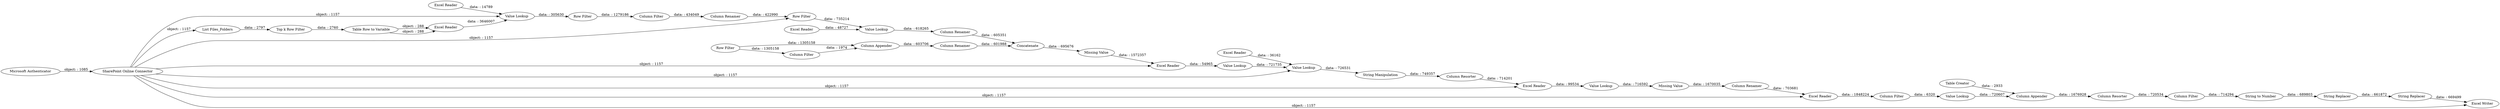 digraph {
	"-2145744003015311406_83" [label="Column Appender"]
	"-8311608144963843472_95" [label="Table Row to Variable"]
	"441437178328687583_109" [label="Column Filter"]
	"-2145744003015311406_13" [label="String to Number"]
	"-5122417037026216289_88" [label="SharePoint Online Connector"]
	"-1056939494731566805_92" [label="Excel Reader"]
	"-2145744003015311406_35" [label="Column Resorter"]
	"-8775551063256475248_97" [label="Column Renamer"]
	"-8775551063256475248_80" [label="Row Filter"]
	"441437178328687583_108" [label="Excel Reader"]
	"-2145744003015311406_67" [label="String Replacer"]
	"-8775551063256475248_96" [label="Value Lookup"]
	"-1056939494731566805_98" [label="Value Lookup"]
	"-8311608144963843472_90" [label="List Files_Folders"]
	"-8460371631267668425_102" [label="Value Lookup"]
	"-8775551063256475248_84" [label="Column Renamer"]
	"-5122417037026216289_89" [label="Excel Reader"]
	"441437178328687583_110" [label="Value Lookup"]
	"-8775551063256475248_81" [label="Row Filter"]
	"-9045233225949858350_105" [label="Value Lookup"]
	"-8775551063256475248_95" [label="Excel Reader"]
	"-8460371631267668425_95" [label="Excel Reader"]
	"-5122417037026216289_114" [label="Excel Writer"]
	"-7924657890696426951_40" [label="String Manipulation"]
	"-7924657890696426951_42" [label="Column Resorter"]
	"-2145744003015311406_45" [label="Table Creator"]
	"-9045233225949858350_98" [label="Missing Value"]
	"-1056939494731566805_100" [label="Column Filter"]
	"-2145744003015311406_113" [label="Column Filter"]
	"-9045233225949858350_106" [label="Column Renamer"]
	"-4606915740565233375_98" [label="Excel Reader"]
	"-1056939494731566805_101" [label="Column Renamer"]
	"-8775551063256475248_82" [label="Column Appender"]
	"-8775551063256475248_98" [label="Missing Value"]
	"-9045233225949858350_104" [label="Excel Reader"]
	"-8775551063256475248_86" [label=Concatenate]
	"-8775551063256475248_83" [label="Column Filter"]
	"-4606915740565233375_99" [label="Value Lookup"]
	"-2145744003015311406_114" [label="String Replacer"]
	"-5122417037026216289_87" [label="Microsoft Authenticator"]
	"-1056939494731566805_99" [label="Row Filter"]
	"-8311608144963843472_94" [label="Top k Row Filter"]
	"441437178328687583_110" -> "-2145744003015311406_83" [label="data: : 720607"]
	"-9045233225949858350_104" -> "-9045233225949858350_105" [label="data: : 99534"]
	"-1056939494731566805_101" -> "-8775551063256475248_80" [label="data: : 422990"]
	"-5122417037026216289_88" -> "-1056939494731566805_98" [label="object: : 1157"]
	"-9045233225949858350_98" -> "-9045233225949858350_106" [label="data: : 1670035"]
	"-5122417037026216289_88" -> "-8311608144963843472_90" [label="object: : 1157"]
	"-8460371631267668425_102" -> "-7924657890696426951_40" [label="data: : 726531"]
	"-9045233225949858350_105" -> "-9045233225949858350_98" [label="data: : 716592"]
	"-8775551063256475248_80" -> "-8775551063256475248_96" [label="data: : 735214"]
	"-5122417037026216289_88" -> "-8460371631267668425_102" [label="object: : 1157"]
	"-8775551063256475248_95" -> "-8775551063256475248_96" [label="data: : 48727"]
	"-5122417037026216289_88" -> "-8775551063256475248_80" [label="object: : 1157"]
	"-5122417037026216289_88" -> "-9045233225949858350_104" [label="object: : 1157"]
	"-8311608144963843472_95" -> "-5122417037026216289_89" [label="object: : 288"]
	"-5122417037026216289_88" -> "-4606915740565233375_98" [label="object: : 1157"]
	"-8311608144963843472_90" -> "-8311608144963843472_94" [label="data: : 2797"]
	"-8775551063256475248_84" -> "-8775551063256475248_86" [label="data: : 601988"]
	"-8775551063256475248_86" -> "-8775551063256475248_98" [label="data: : 695676"]
	"-5122417037026216289_88" -> "441437178328687583_108" [label="object: : 1157"]
	"-8460371631267668425_95" -> "-8460371631267668425_102" [label="data: : 36162"]
	"-5122417037026216289_87" -> "-5122417037026216289_88" [label="object: : 1085"]
	"-2145744003015311406_114" -> "-5122417037026216289_114" [label="data: : 669499"]
	"-8775551063256475248_83" -> "-8775551063256475248_82" [label="data: : 1974"]
	"-8775551063256475248_82" -> "-8775551063256475248_84" [label="data: : 603706"]
	"-8775551063256475248_96" -> "-8775551063256475248_97" [label="data: : 618265"]
	"-4606915740565233375_99" -> "-8460371631267668425_102" [label="data: : 721735"]
	"-8775551063256475248_81" -> "-8775551063256475248_82" [label="data: : 1305158"]
	"-4606915740565233375_98" -> "-4606915740565233375_99" [label="data: : 54965"]
	"-9045233225949858350_106" -> "441437178328687583_108" [label="data: : 703681"]
	"441437178328687583_109" -> "441437178328687583_110" [label="data: : 6320"]
	"-1056939494731566805_98" -> "-1056939494731566805_99" [label="data: : 305630"]
	"-2145744003015311406_83" -> "-2145744003015311406_35" [label="data: : 1676928"]
	"-1056939494731566805_92" -> "-1056939494731566805_98" [label="data: : 14789"]
	"441437178328687583_108" -> "441437178328687583_109" [label="data: : 1848224"]
	"-2145744003015311406_67" -> "-2145744003015311406_114" [label="data: : 661872"]
	"-7924657890696426951_40" -> "-7924657890696426951_42" [label="data: : 749357"]
	"-7924657890696426951_42" -> "-9045233225949858350_104" [label="data: : 714201"]
	"-1056939494731566805_99" -> "-1056939494731566805_100" [label="data: : 1279186"]
	"-8775551063256475248_98" -> "-4606915740565233375_98" [label="data: : 1572357"]
	"-5122417037026216289_88" -> "-5122417037026216289_114" [label="object: : 1157"]
	"-8775551063256475248_97" -> "-8775551063256475248_86" [label="data: : 605351"]
	"-2145744003015311406_113" -> "-2145744003015311406_13" [label="data: : 714294"]
	"-2145744003015311406_13" -> "-2145744003015311406_67" [label="data: : 689803"]
	"-8311608144963843472_95" -> "-5122417037026216289_89" [label="object: : 288"]
	"-2145744003015311406_45" -> "-2145744003015311406_83" [label="data: : 2933"]
	"-8775551063256475248_81" -> "-8775551063256475248_83" [label="data: : 1305158"]
	"-1056939494731566805_100" -> "-1056939494731566805_101" [label="data: : 434049"]
	"-5122417037026216289_89" -> "-1056939494731566805_98" [label="data: : 3646007"]
	"-8311608144963843472_94" -> "-8311608144963843472_95" [label="data: : 2760"]
	"-2145744003015311406_35" -> "-2145744003015311406_113" [label="data: : 720534"]
	rankdir=LR
}
